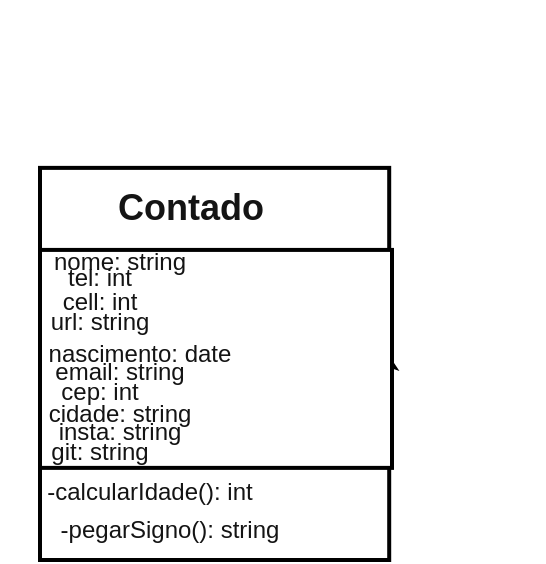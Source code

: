 <mxfile>
    <diagram id="D1BOBWHj6Sz0jNLxJeXA" name="Página-1">
        <mxGraphModel dx="878" dy="1448" grid="1" gridSize="10" guides="1" tooltips="1" connect="1" arrows="1" fold="1" page="1" pageScale="1" pageWidth="827" pageHeight="1169" background="#ffffff" math="0" shadow="0">
            <root>
                <mxCell id="0"/>
                <mxCell id="1" parent="0"/>
                <mxCell id="2" value="" style="group" vertex="1" connectable="0" parent="1">
                    <mxGeometry x="40.0" y="-60" width="252" height="280" as="geometry"/>
                </mxCell>
                <mxCell id="4" style="edgeStyle=none;html=1;exitX=1;exitY=0.5;exitDx=0;exitDy=0;" edge="1" parent="2" source="5">
                    <mxGeometry relative="1" as="geometry">
                        <mxPoint x="173.94" y="176.97" as="targetPoint"/>
                    </mxGeometry>
                </mxCell>
                <mxCell id="5" value="" style="rounded=0;whiteSpace=wrap;html=1;fillColor=#FFFFFF;fontColor=#ffffff;strokeColor=#000000;strokeWidth=2;container=0;" vertex="1" parent="2">
                    <mxGeometry y="83.94" width="174.6" height="196.06" as="geometry"/>
                </mxCell>
                <mxCell id="6" value="" style="rounded=0;whiteSpace=wrap;html=1;fillColor=#FFFFFF;fontColor=#ffffff;strokeColor=#000000;strokeWidth=2;container=0;" vertex="1" parent="2">
                    <mxGeometry y="124.96" width="176" height="108.98" as="geometry"/>
                </mxCell>
                <mxCell id="8" value="Contado" style="text;strokeColor=none;fillColor=none;html=1;fontSize=18;fontStyle=1;verticalAlign=middle;align=center;fontColor=#141414;container=0;" vertex="1" parent="2">
                    <mxGeometry x="20" y="83.94" width="110" height="41.025" as="geometry"/>
                </mxCell>
                <mxCell id="10" value="nome: string" style="text;html=1;strokeColor=none;fillColor=none;align=center;verticalAlign=middle;whiteSpace=wrap;rounded=0;fontSize=12;fontColor=#141414;container=0;" vertex="1" parent="2">
                    <mxGeometry x="-10" y="110.002" width="100" height="41.025" as="geometry"/>
                </mxCell>
                <mxCell id="11" value="tel: int" style="text;html=1;strokeColor=none;fillColor=none;align=center;verticalAlign=middle;whiteSpace=wrap;rounded=0;fontSize=12;fontColor=#141414;" vertex="1" parent="2">
                    <mxGeometry x="-20" y="127.82" width="100" height="23.206" as="geometry"/>
                </mxCell>
                <mxCell id="12" value="cell: int" style="text;html=1;strokeColor=none;fillColor=none;align=center;verticalAlign=middle;whiteSpace=wrap;rounded=0;fontSize=12;fontColor=#141414;" vertex="1" parent="2">
                    <mxGeometry x="-20" y="129.996" width="100" height="41.025" as="geometry"/>
                </mxCell>
                <mxCell id="13" value="url: string" style="text;html=1;strokeColor=none;fillColor=none;align=center;verticalAlign=middle;whiteSpace=wrap;rounded=0;fontSize=12;fontColor=#141414;" vertex="1" parent="2">
                    <mxGeometry x="-20" y="139.996" width="100" height="41.025" as="geometry"/>
                </mxCell>
                <mxCell id="14" value="nascimento: date" style="text;html=1;strokeColor=none;fillColor=none;align=center;verticalAlign=middle;whiteSpace=wrap;rounded=0;fontSize=12;fontColor=#141414;container=0;" vertex="1" parent="2">
                    <mxGeometry y="161.97" width="100" height="30" as="geometry"/>
                </mxCell>
                <mxCell id="15" value="email: string" style="text;html=1;strokeColor=none;fillColor=none;align=center;verticalAlign=middle;whiteSpace=wrap;rounded=0;fontSize=12;fontColor=#141414;container=0;" vertex="1" parent="2">
                    <mxGeometry x="-10" y="171.02" width="100" height="30" as="geometry"/>
                </mxCell>
                <mxCell id="16" value="cep: int" style="text;html=1;strokeColor=none;fillColor=none;align=center;verticalAlign=middle;whiteSpace=wrap;rounded=0;fontSize=12;fontColor=#141414;" vertex="1" parent="2">
                    <mxGeometry x="-20" y="181.02" width="100" height="30" as="geometry"/>
                </mxCell>
                <mxCell id="17" value="cidade: string" style="text;html=1;strokeColor=none;fillColor=none;align=center;verticalAlign=middle;whiteSpace=wrap;rounded=0;fontSize=12;fontColor=#141414;container=0;" vertex="1" parent="2">
                    <mxGeometry x="-10" y="191.97" width="100" height="30" as="geometry"/>
                </mxCell>
                <mxCell id="18" value="insta: string" style="text;html=1;strokeColor=none;fillColor=none;align=center;verticalAlign=middle;whiteSpace=wrap;rounded=0;fontSize=12;fontColor=#141414;container=0;" vertex="1" parent="2">
                    <mxGeometry x="-10" y="201.02" width="100" height="30" as="geometry"/>
                </mxCell>
                <mxCell id="19" value="git: string" style="text;html=1;strokeColor=none;fillColor=none;align=center;verticalAlign=middle;whiteSpace=wrap;rounded=0;fontSize=12;fontColor=#141414;" vertex="1" parent="2">
                    <mxGeometry x="-20" y="211.02" width="100" height="30" as="geometry"/>
                </mxCell>
                <mxCell id="21" value="-calcularIdade(): int" style="text;html=1;strokeColor=none;fillColor=none;align=center;verticalAlign=middle;whiteSpace=wrap;rounded=0;fontSize=12;fontColor=#141414;" vertex="1" parent="2">
                    <mxGeometry x="-10" y="231.02" width="130" height="30" as="geometry"/>
                </mxCell>
                <mxCell id="22" value="-pegarSigno(): string" style="text;html=1;strokeColor=none;fillColor=none;align=center;verticalAlign=middle;whiteSpace=wrap;rounded=0;fontSize=12;fontColor=#141414;" vertex="1" parent="2">
                    <mxGeometry y="250" width="130" height="30" as="geometry"/>
                </mxCell>
            </root>
        </mxGraphModel>
    </diagram>
</mxfile>